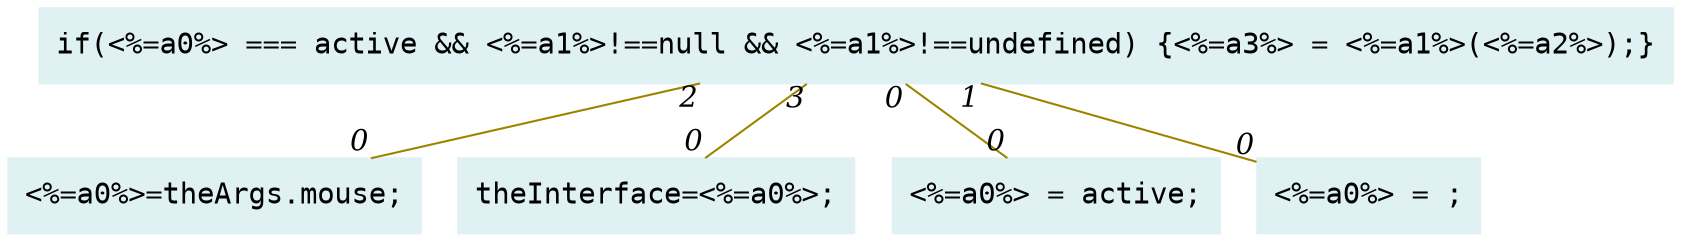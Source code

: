 digraph g{node_8484 [shape="box", style="filled", color="#dff1f2", fontname="Courier", label="<%=a0%>=theArgs.mouse;
" ]
node_8486 [shape="box", style="filled", color="#dff1f2", fontname="Courier", label="theInterface=<%=a0%>;
" ]
node_8494 [shape="box", style="filled", color="#dff1f2", fontname="Courier", label="<%=a0%> = active;
" ]
node_8497 [shape="box", style="filled", color="#dff1f2", fontname="Courier", label="<%=a0%> = ;
" ]
node_8499 [shape="box", style="filled", color="#dff1f2", fontname="Courier", label="if(<%=a0%> === active && <%=a1%>!==null && <%=a1%>!==undefined) {<%=a3%> = <%=a1%>(<%=a2%>);}
" ]
node_8499 -> node_8494 [dir=none, arrowHead=none, fontname="Times-Italic", arrowsize=1, color="#9d8400", label="",  headlabel="0", taillabel="0" ]
node_8499 -> node_8497 [dir=none, arrowHead=none, fontname="Times-Italic", arrowsize=1, color="#9d8400", label="",  headlabel="0", taillabel="1" ]
node_8499 -> node_8484 [dir=none, arrowHead=none, fontname="Times-Italic", arrowsize=1, color="#9d8400", label="",  headlabel="0", taillabel="2" ]
node_8499 -> node_8486 [dir=none, arrowHead=none, fontname="Times-Italic", arrowsize=1, color="#9d8400", label="",  headlabel="0", taillabel="3" ]
}
